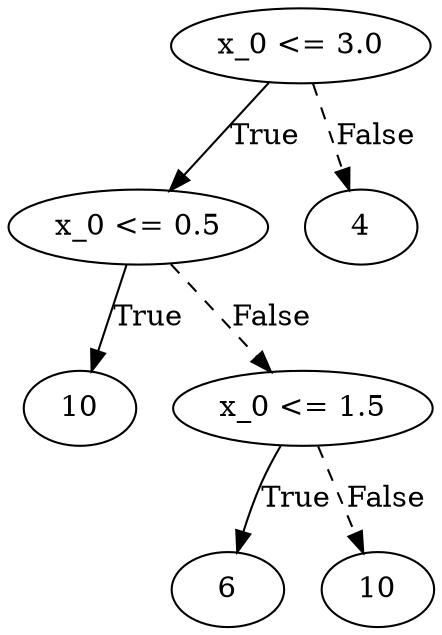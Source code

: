 digraph {
0 [label="x_0 <= 3.0"];
1 [label="x_0 <= 0.5"];
2 [label="10"];
1 -> 2 [label="True"];
3 [label="x_0 <= 1.5"];
4 [label="6"];
3 -> 4 [label="True"];
5 [label="10"];
3 -> 5 [style="dashed", label="False"];
1 -> 3 [style="dashed", label="False"];
0 -> 1 [label="True"];
6 [label="4"];
0 -> 6 [style="dashed", label="False"];

}